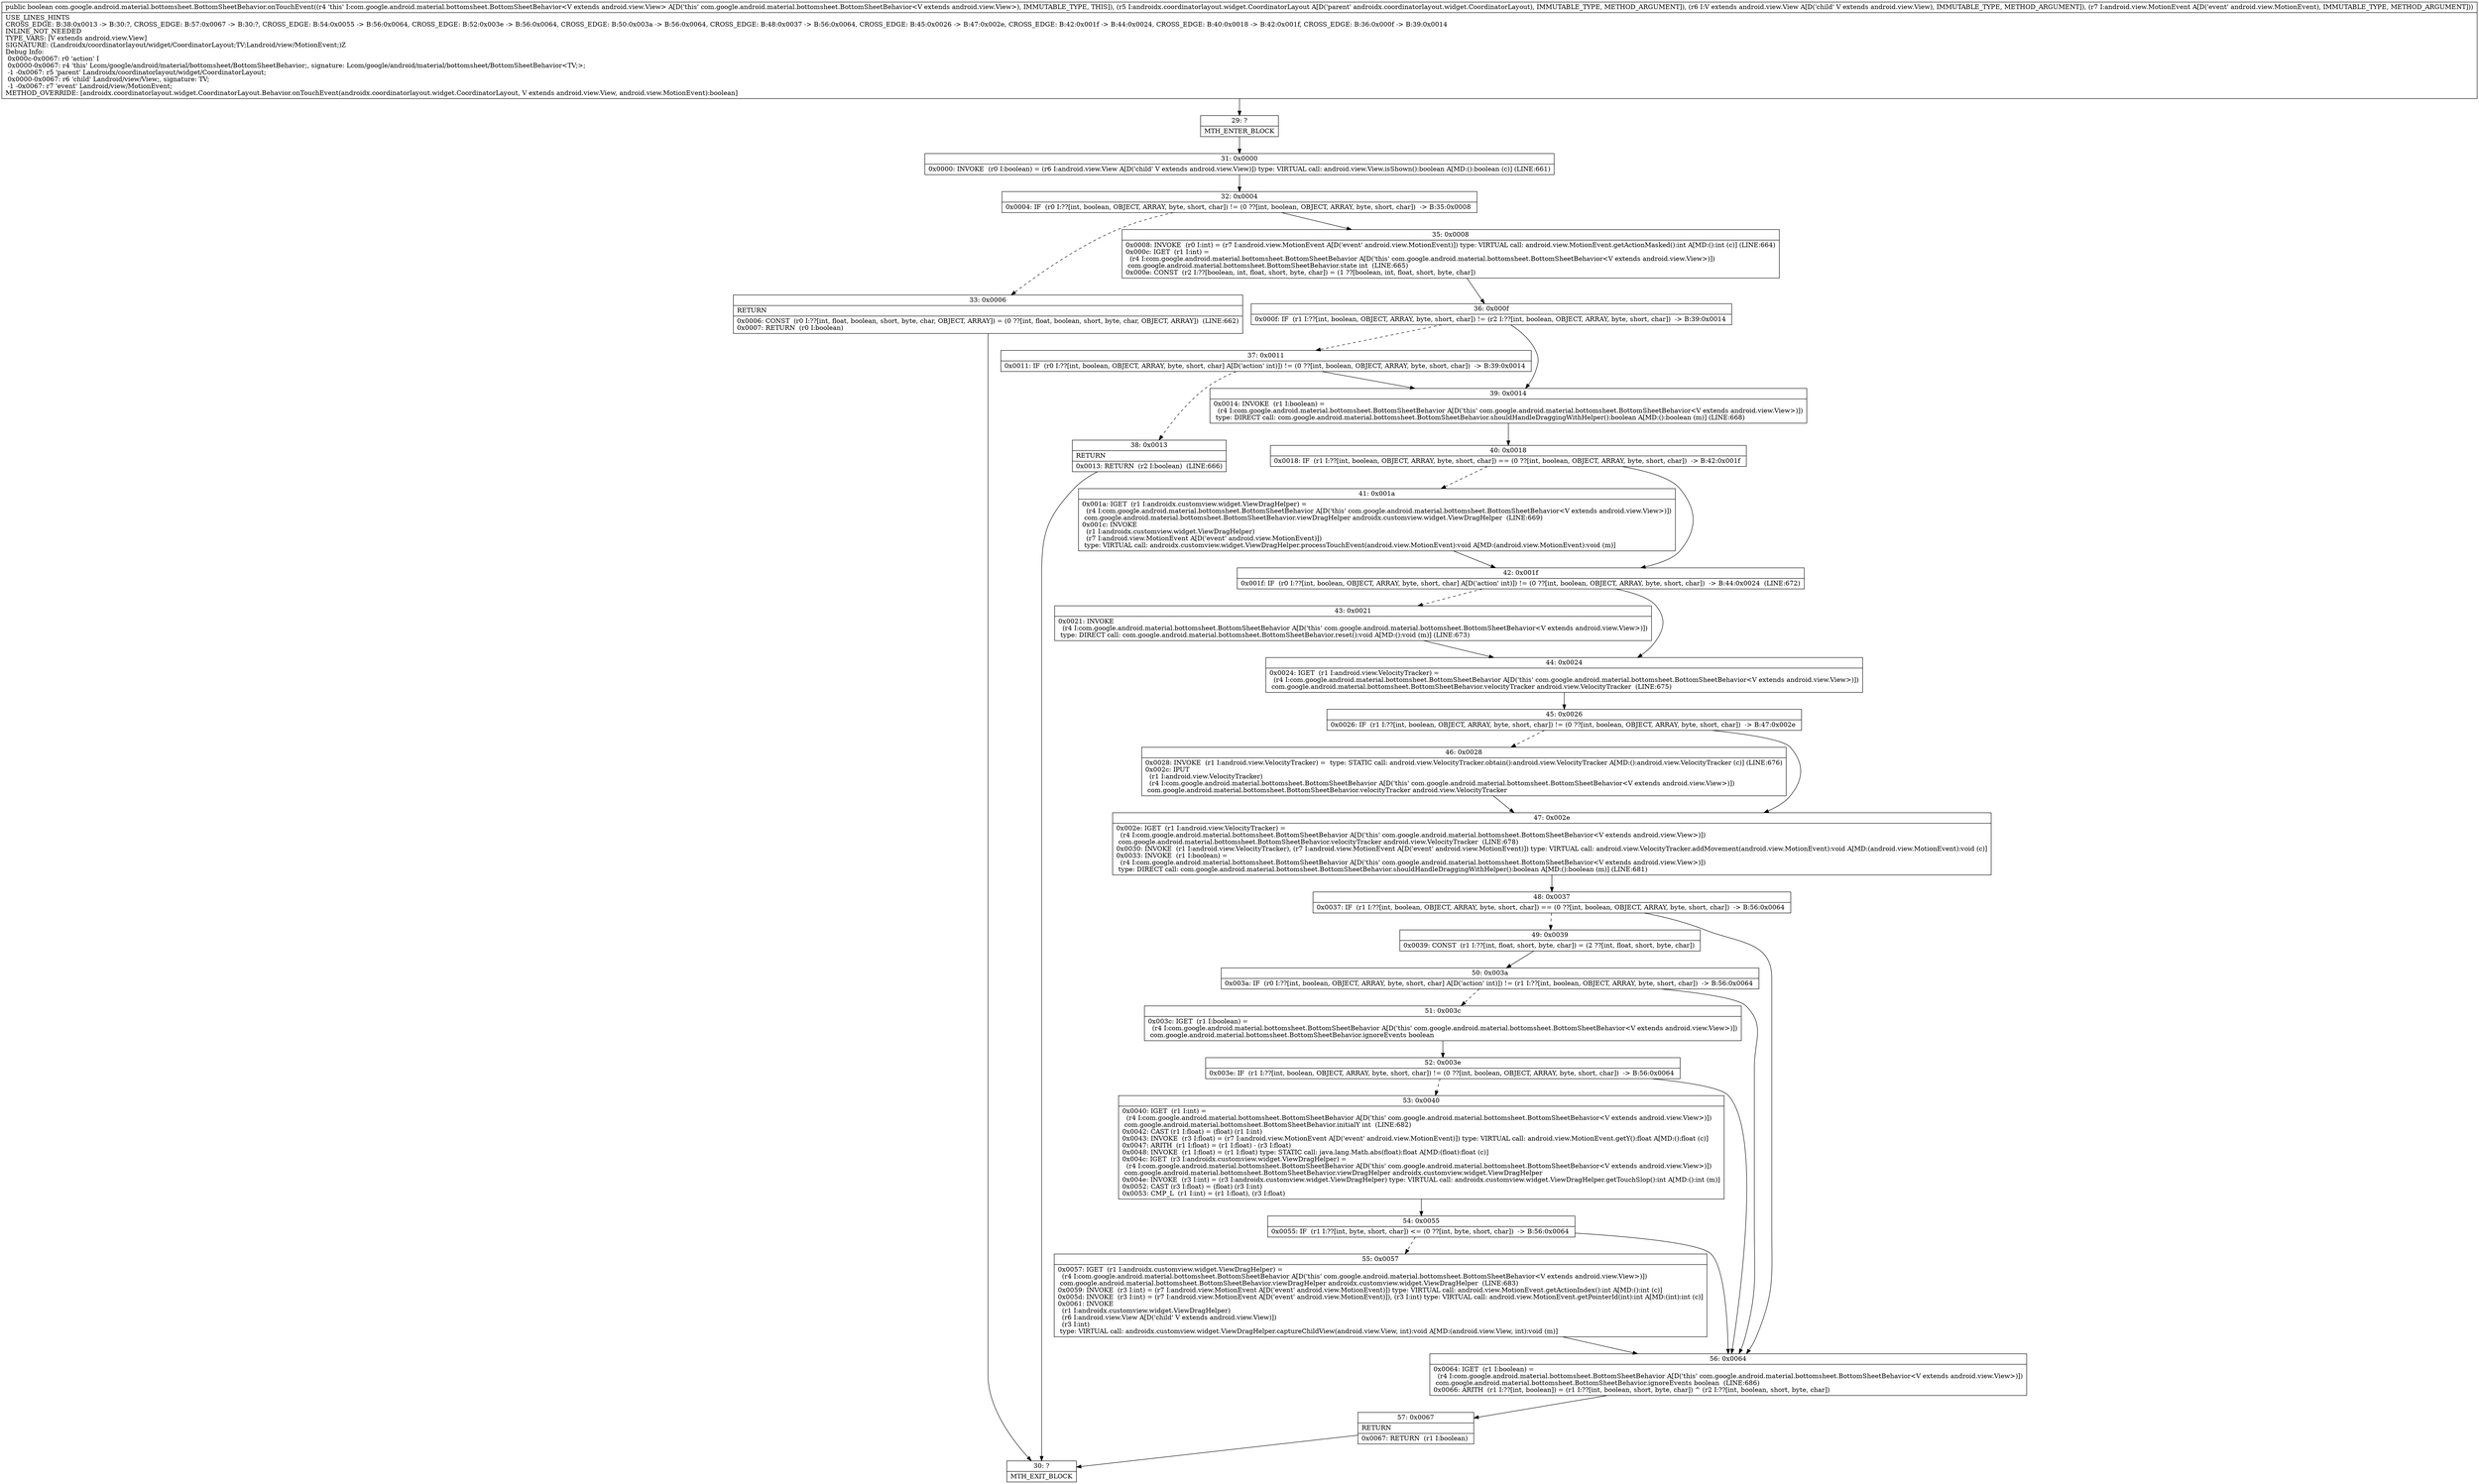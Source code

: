 digraph "CFG forcom.google.android.material.bottomsheet.BottomSheetBehavior.onTouchEvent(Landroidx\/coordinatorlayout\/widget\/CoordinatorLayout;Landroid\/view\/View;Landroid\/view\/MotionEvent;)Z" {
Node_29 [shape=record,label="{29\:\ ?|MTH_ENTER_BLOCK\l}"];
Node_31 [shape=record,label="{31\:\ 0x0000|0x0000: INVOKE  (r0 I:boolean) = (r6 I:android.view.View A[D('child' V extends android.view.View)]) type: VIRTUAL call: android.view.View.isShown():boolean A[MD:():boolean (c)] (LINE:661)\l}"];
Node_32 [shape=record,label="{32\:\ 0x0004|0x0004: IF  (r0 I:??[int, boolean, OBJECT, ARRAY, byte, short, char]) != (0 ??[int, boolean, OBJECT, ARRAY, byte, short, char])  \-\> B:35:0x0008 \l}"];
Node_33 [shape=record,label="{33\:\ 0x0006|RETURN\l|0x0006: CONST  (r0 I:??[int, float, boolean, short, byte, char, OBJECT, ARRAY]) = (0 ??[int, float, boolean, short, byte, char, OBJECT, ARRAY])  (LINE:662)\l0x0007: RETURN  (r0 I:boolean) \l}"];
Node_30 [shape=record,label="{30\:\ ?|MTH_EXIT_BLOCK\l}"];
Node_35 [shape=record,label="{35\:\ 0x0008|0x0008: INVOKE  (r0 I:int) = (r7 I:android.view.MotionEvent A[D('event' android.view.MotionEvent)]) type: VIRTUAL call: android.view.MotionEvent.getActionMasked():int A[MD:():int (c)] (LINE:664)\l0x000c: IGET  (r1 I:int) = \l  (r4 I:com.google.android.material.bottomsheet.BottomSheetBehavior A[D('this' com.google.android.material.bottomsheet.BottomSheetBehavior\<V extends android.view.View\>)])\l com.google.android.material.bottomsheet.BottomSheetBehavior.state int  (LINE:665)\l0x000e: CONST  (r2 I:??[boolean, int, float, short, byte, char]) = (1 ??[boolean, int, float, short, byte, char]) \l}"];
Node_36 [shape=record,label="{36\:\ 0x000f|0x000f: IF  (r1 I:??[int, boolean, OBJECT, ARRAY, byte, short, char]) != (r2 I:??[int, boolean, OBJECT, ARRAY, byte, short, char])  \-\> B:39:0x0014 \l}"];
Node_37 [shape=record,label="{37\:\ 0x0011|0x0011: IF  (r0 I:??[int, boolean, OBJECT, ARRAY, byte, short, char] A[D('action' int)]) != (0 ??[int, boolean, OBJECT, ARRAY, byte, short, char])  \-\> B:39:0x0014 \l}"];
Node_38 [shape=record,label="{38\:\ 0x0013|RETURN\l|0x0013: RETURN  (r2 I:boolean)  (LINE:666)\l}"];
Node_39 [shape=record,label="{39\:\ 0x0014|0x0014: INVOKE  (r1 I:boolean) = \l  (r4 I:com.google.android.material.bottomsheet.BottomSheetBehavior A[D('this' com.google.android.material.bottomsheet.BottomSheetBehavior\<V extends android.view.View\>)])\l type: DIRECT call: com.google.android.material.bottomsheet.BottomSheetBehavior.shouldHandleDraggingWithHelper():boolean A[MD:():boolean (m)] (LINE:668)\l}"];
Node_40 [shape=record,label="{40\:\ 0x0018|0x0018: IF  (r1 I:??[int, boolean, OBJECT, ARRAY, byte, short, char]) == (0 ??[int, boolean, OBJECT, ARRAY, byte, short, char])  \-\> B:42:0x001f \l}"];
Node_41 [shape=record,label="{41\:\ 0x001a|0x001a: IGET  (r1 I:androidx.customview.widget.ViewDragHelper) = \l  (r4 I:com.google.android.material.bottomsheet.BottomSheetBehavior A[D('this' com.google.android.material.bottomsheet.BottomSheetBehavior\<V extends android.view.View\>)])\l com.google.android.material.bottomsheet.BottomSheetBehavior.viewDragHelper androidx.customview.widget.ViewDragHelper  (LINE:669)\l0x001c: INVOKE  \l  (r1 I:androidx.customview.widget.ViewDragHelper)\l  (r7 I:android.view.MotionEvent A[D('event' android.view.MotionEvent)])\l type: VIRTUAL call: androidx.customview.widget.ViewDragHelper.processTouchEvent(android.view.MotionEvent):void A[MD:(android.view.MotionEvent):void (m)]\l}"];
Node_42 [shape=record,label="{42\:\ 0x001f|0x001f: IF  (r0 I:??[int, boolean, OBJECT, ARRAY, byte, short, char] A[D('action' int)]) != (0 ??[int, boolean, OBJECT, ARRAY, byte, short, char])  \-\> B:44:0x0024  (LINE:672)\l}"];
Node_43 [shape=record,label="{43\:\ 0x0021|0x0021: INVOKE  \l  (r4 I:com.google.android.material.bottomsheet.BottomSheetBehavior A[D('this' com.google.android.material.bottomsheet.BottomSheetBehavior\<V extends android.view.View\>)])\l type: DIRECT call: com.google.android.material.bottomsheet.BottomSheetBehavior.reset():void A[MD:():void (m)] (LINE:673)\l}"];
Node_44 [shape=record,label="{44\:\ 0x0024|0x0024: IGET  (r1 I:android.view.VelocityTracker) = \l  (r4 I:com.google.android.material.bottomsheet.BottomSheetBehavior A[D('this' com.google.android.material.bottomsheet.BottomSheetBehavior\<V extends android.view.View\>)])\l com.google.android.material.bottomsheet.BottomSheetBehavior.velocityTracker android.view.VelocityTracker  (LINE:675)\l}"];
Node_45 [shape=record,label="{45\:\ 0x0026|0x0026: IF  (r1 I:??[int, boolean, OBJECT, ARRAY, byte, short, char]) != (0 ??[int, boolean, OBJECT, ARRAY, byte, short, char])  \-\> B:47:0x002e \l}"];
Node_46 [shape=record,label="{46\:\ 0x0028|0x0028: INVOKE  (r1 I:android.view.VelocityTracker) =  type: STATIC call: android.view.VelocityTracker.obtain():android.view.VelocityTracker A[MD:():android.view.VelocityTracker (c)] (LINE:676)\l0x002c: IPUT  \l  (r1 I:android.view.VelocityTracker)\l  (r4 I:com.google.android.material.bottomsheet.BottomSheetBehavior A[D('this' com.google.android.material.bottomsheet.BottomSheetBehavior\<V extends android.view.View\>)])\l com.google.android.material.bottomsheet.BottomSheetBehavior.velocityTracker android.view.VelocityTracker \l}"];
Node_47 [shape=record,label="{47\:\ 0x002e|0x002e: IGET  (r1 I:android.view.VelocityTracker) = \l  (r4 I:com.google.android.material.bottomsheet.BottomSheetBehavior A[D('this' com.google.android.material.bottomsheet.BottomSheetBehavior\<V extends android.view.View\>)])\l com.google.android.material.bottomsheet.BottomSheetBehavior.velocityTracker android.view.VelocityTracker  (LINE:678)\l0x0030: INVOKE  (r1 I:android.view.VelocityTracker), (r7 I:android.view.MotionEvent A[D('event' android.view.MotionEvent)]) type: VIRTUAL call: android.view.VelocityTracker.addMovement(android.view.MotionEvent):void A[MD:(android.view.MotionEvent):void (c)]\l0x0033: INVOKE  (r1 I:boolean) = \l  (r4 I:com.google.android.material.bottomsheet.BottomSheetBehavior A[D('this' com.google.android.material.bottomsheet.BottomSheetBehavior\<V extends android.view.View\>)])\l type: DIRECT call: com.google.android.material.bottomsheet.BottomSheetBehavior.shouldHandleDraggingWithHelper():boolean A[MD:():boolean (m)] (LINE:681)\l}"];
Node_48 [shape=record,label="{48\:\ 0x0037|0x0037: IF  (r1 I:??[int, boolean, OBJECT, ARRAY, byte, short, char]) == (0 ??[int, boolean, OBJECT, ARRAY, byte, short, char])  \-\> B:56:0x0064 \l}"];
Node_49 [shape=record,label="{49\:\ 0x0039|0x0039: CONST  (r1 I:??[int, float, short, byte, char]) = (2 ??[int, float, short, byte, char]) \l}"];
Node_50 [shape=record,label="{50\:\ 0x003a|0x003a: IF  (r0 I:??[int, boolean, OBJECT, ARRAY, byte, short, char] A[D('action' int)]) != (r1 I:??[int, boolean, OBJECT, ARRAY, byte, short, char])  \-\> B:56:0x0064 \l}"];
Node_51 [shape=record,label="{51\:\ 0x003c|0x003c: IGET  (r1 I:boolean) = \l  (r4 I:com.google.android.material.bottomsheet.BottomSheetBehavior A[D('this' com.google.android.material.bottomsheet.BottomSheetBehavior\<V extends android.view.View\>)])\l com.google.android.material.bottomsheet.BottomSheetBehavior.ignoreEvents boolean \l}"];
Node_52 [shape=record,label="{52\:\ 0x003e|0x003e: IF  (r1 I:??[int, boolean, OBJECT, ARRAY, byte, short, char]) != (0 ??[int, boolean, OBJECT, ARRAY, byte, short, char])  \-\> B:56:0x0064 \l}"];
Node_53 [shape=record,label="{53\:\ 0x0040|0x0040: IGET  (r1 I:int) = \l  (r4 I:com.google.android.material.bottomsheet.BottomSheetBehavior A[D('this' com.google.android.material.bottomsheet.BottomSheetBehavior\<V extends android.view.View\>)])\l com.google.android.material.bottomsheet.BottomSheetBehavior.initialY int  (LINE:682)\l0x0042: CAST (r1 I:float) = (float) (r1 I:int) \l0x0043: INVOKE  (r3 I:float) = (r7 I:android.view.MotionEvent A[D('event' android.view.MotionEvent)]) type: VIRTUAL call: android.view.MotionEvent.getY():float A[MD:():float (c)]\l0x0047: ARITH  (r1 I:float) = (r1 I:float) \- (r3 I:float) \l0x0048: INVOKE  (r1 I:float) = (r1 I:float) type: STATIC call: java.lang.Math.abs(float):float A[MD:(float):float (c)]\l0x004c: IGET  (r3 I:androidx.customview.widget.ViewDragHelper) = \l  (r4 I:com.google.android.material.bottomsheet.BottomSheetBehavior A[D('this' com.google.android.material.bottomsheet.BottomSheetBehavior\<V extends android.view.View\>)])\l com.google.android.material.bottomsheet.BottomSheetBehavior.viewDragHelper androidx.customview.widget.ViewDragHelper \l0x004e: INVOKE  (r3 I:int) = (r3 I:androidx.customview.widget.ViewDragHelper) type: VIRTUAL call: androidx.customview.widget.ViewDragHelper.getTouchSlop():int A[MD:():int (m)]\l0x0052: CAST (r3 I:float) = (float) (r3 I:int) \l0x0053: CMP_L  (r1 I:int) = (r1 I:float), (r3 I:float) \l}"];
Node_54 [shape=record,label="{54\:\ 0x0055|0x0055: IF  (r1 I:??[int, byte, short, char]) \<= (0 ??[int, byte, short, char])  \-\> B:56:0x0064 \l}"];
Node_55 [shape=record,label="{55\:\ 0x0057|0x0057: IGET  (r1 I:androidx.customview.widget.ViewDragHelper) = \l  (r4 I:com.google.android.material.bottomsheet.BottomSheetBehavior A[D('this' com.google.android.material.bottomsheet.BottomSheetBehavior\<V extends android.view.View\>)])\l com.google.android.material.bottomsheet.BottomSheetBehavior.viewDragHelper androidx.customview.widget.ViewDragHelper  (LINE:683)\l0x0059: INVOKE  (r3 I:int) = (r7 I:android.view.MotionEvent A[D('event' android.view.MotionEvent)]) type: VIRTUAL call: android.view.MotionEvent.getActionIndex():int A[MD:():int (c)]\l0x005d: INVOKE  (r3 I:int) = (r7 I:android.view.MotionEvent A[D('event' android.view.MotionEvent)]), (r3 I:int) type: VIRTUAL call: android.view.MotionEvent.getPointerId(int):int A[MD:(int):int (c)]\l0x0061: INVOKE  \l  (r1 I:androidx.customview.widget.ViewDragHelper)\l  (r6 I:android.view.View A[D('child' V extends android.view.View)])\l  (r3 I:int)\l type: VIRTUAL call: androidx.customview.widget.ViewDragHelper.captureChildView(android.view.View, int):void A[MD:(android.view.View, int):void (m)]\l}"];
Node_56 [shape=record,label="{56\:\ 0x0064|0x0064: IGET  (r1 I:boolean) = \l  (r4 I:com.google.android.material.bottomsheet.BottomSheetBehavior A[D('this' com.google.android.material.bottomsheet.BottomSheetBehavior\<V extends android.view.View\>)])\l com.google.android.material.bottomsheet.BottomSheetBehavior.ignoreEvents boolean  (LINE:686)\l0x0066: ARITH  (r1 I:??[int, boolean]) = (r1 I:??[int, boolean, short, byte, char]) ^ (r2 I:??[int, boolean, short, byte, char]) \l}"];
Node_57 [shape=record,label="{57\:\ 0x0067|RETURN\l|0x0067: RETURN  (r1 I:boolean) \l}"];
MethodNode[shape=record,label="{public boolean com.google.android.material.bottomsheet.BottomSheetBehavior.onTouchEvent((r4 'this' I:com.google.android.material.bottomsheet.BottomSheetBehavior\<V extends android.view.View\> A[D('this' com.google.android.material.bottomsheet.BottomSheetBehavior\<V extends android.view.View\>), IMMUTABLE_TYPE, THIS]), (r5 I:androidx.coordinatorlayout.widget.CoordinatorLayout A[D('parent' androidx.coordinatorlayout.widget.CoordinatorLayout), IMMUTABLE_TYPE, METHOD_ARGUMENT]), (r6 I:V extends android.view.View A[D('child' V extends android.view.View), IMMUTABLE_TYPE, METHOD_ARGUMENT]), (r7 I:android.view.MotionEvent A[D('event' android.view.MotionEvent), IMMUTABLE_TYPE, METHOD_ARGUMENT]))  | USE_LINES_HINTS\lCROSS_EDGE: B:38:0x0013 \-\> B:30:?, CROSS_EDGE: B:57:0x0067 \-\> B:30:?, CROSS_EDGE: B:54:0x0055 \-\> B:56:0x0064, CROSS_EDGE: B:52:0x003e \-\> B:56:0x0064, CROSS_EDGE: B:50:0x003a \-\> B:56:0x0064, CROSS_EDGE: B:48:0x0037 \-\> B:56:0x0064, CROSS_EDGE: B:45:0x0026 \-\> B:47:0x002e, CROSS_EDGE: B:42:0x001f \-\> B:44:0x0024, CROSS_EDGE: B:40:0x0018 \-\> B:42:0x001f, CROSS_EDGE: B:36:0x000f \-\> B:39:0x0014\lINLINE_NOT_NEEDED\lTYPE_VARS: [V extends android.view.View]\lSIGNATURE: (Landroidx\/coordinatorlayout\/widget\/CoordinatorLayout;TV;Landroid\/view\/MotionEvent;)Z\lDebug Info:\l  0x000c\-0x0067: r0 'action' I\l  0x0000\-0x0067: r4 'this' Lcom\/google\/android\/material\/bottomsheet\/BottomSheetBehavior;, signature: Lcom\/google\/android\/material\/bottomsheet\/BottomSheetBehavior\<TV;\>;\l  \-1 \-0x0067: r5 'parent' Landroidx\/coordinatorlayout\/widget\/CoordinatorLayout;\l  0x0000\-0x0067: r6 'child' Landroid\/view\/View;, signature: TV;\l  \-1 \-0x0067: r7 'event' Landroid\/view\/MotionEvent;\lMETHOD_OVERRIDE: [androidx.coordinatorlayout.widget.CoordinatorLayout.Behavior.onTouchEvent(androidx.coordinatorlayout.widget.CoordinatorLayout, V extends android.view.View, android.view.MotionEvent):boolean]\l}"];
MethodNode -> Node_29;Node_29 -> Node_31;
Node_31 -> Node_32;
Node_32 -> Node_33[style=dashed];
Node_32 -> Node_35;
Node_33 -> Node_30;
Node_35 -> Node_36;
Node_36 -> Node_37[style=dashed];
Node_36 -> Node_39;
Node_37 -> Node_38[style=dashed];
Node_37 -> Node_39;
Node_38 -> Node_30;
Node_39 -> Node_40;
Node_40 -> Node_41[style=dashed];
Node_40 -> Node_42;
Node_41 -> Node_42;
Node_42 -> Node_43[style=dashed];
Node_42 -> Node_44;
Node_43 -> Node_44;
Node_44 -> Node_45;
Node_45 -> Node_46[style=dashed];
Node_45 -> Node_47;
Node_46 -> Node_47;
Node_47 -> Node_48;
Node_48 -> Node_49[style=dashed];
Node_48 -> Node_56;
Node_49 -> Node_50;
Node_50 -> Node_51[style=dashed];
Node_50 -> Node_56;
Node_51 -> Node_52;
Node_52 -> Node_53[style=dashed];
Node_52 -> Node_56;
Node_53 -> Node_54;
Node_54 -> Node_55[style=dashed];
Node_54 -> Node_56;
Node_55 -> Node_56;
Node_56 -> Node_57;
Node_57 -> Node_30;
}

